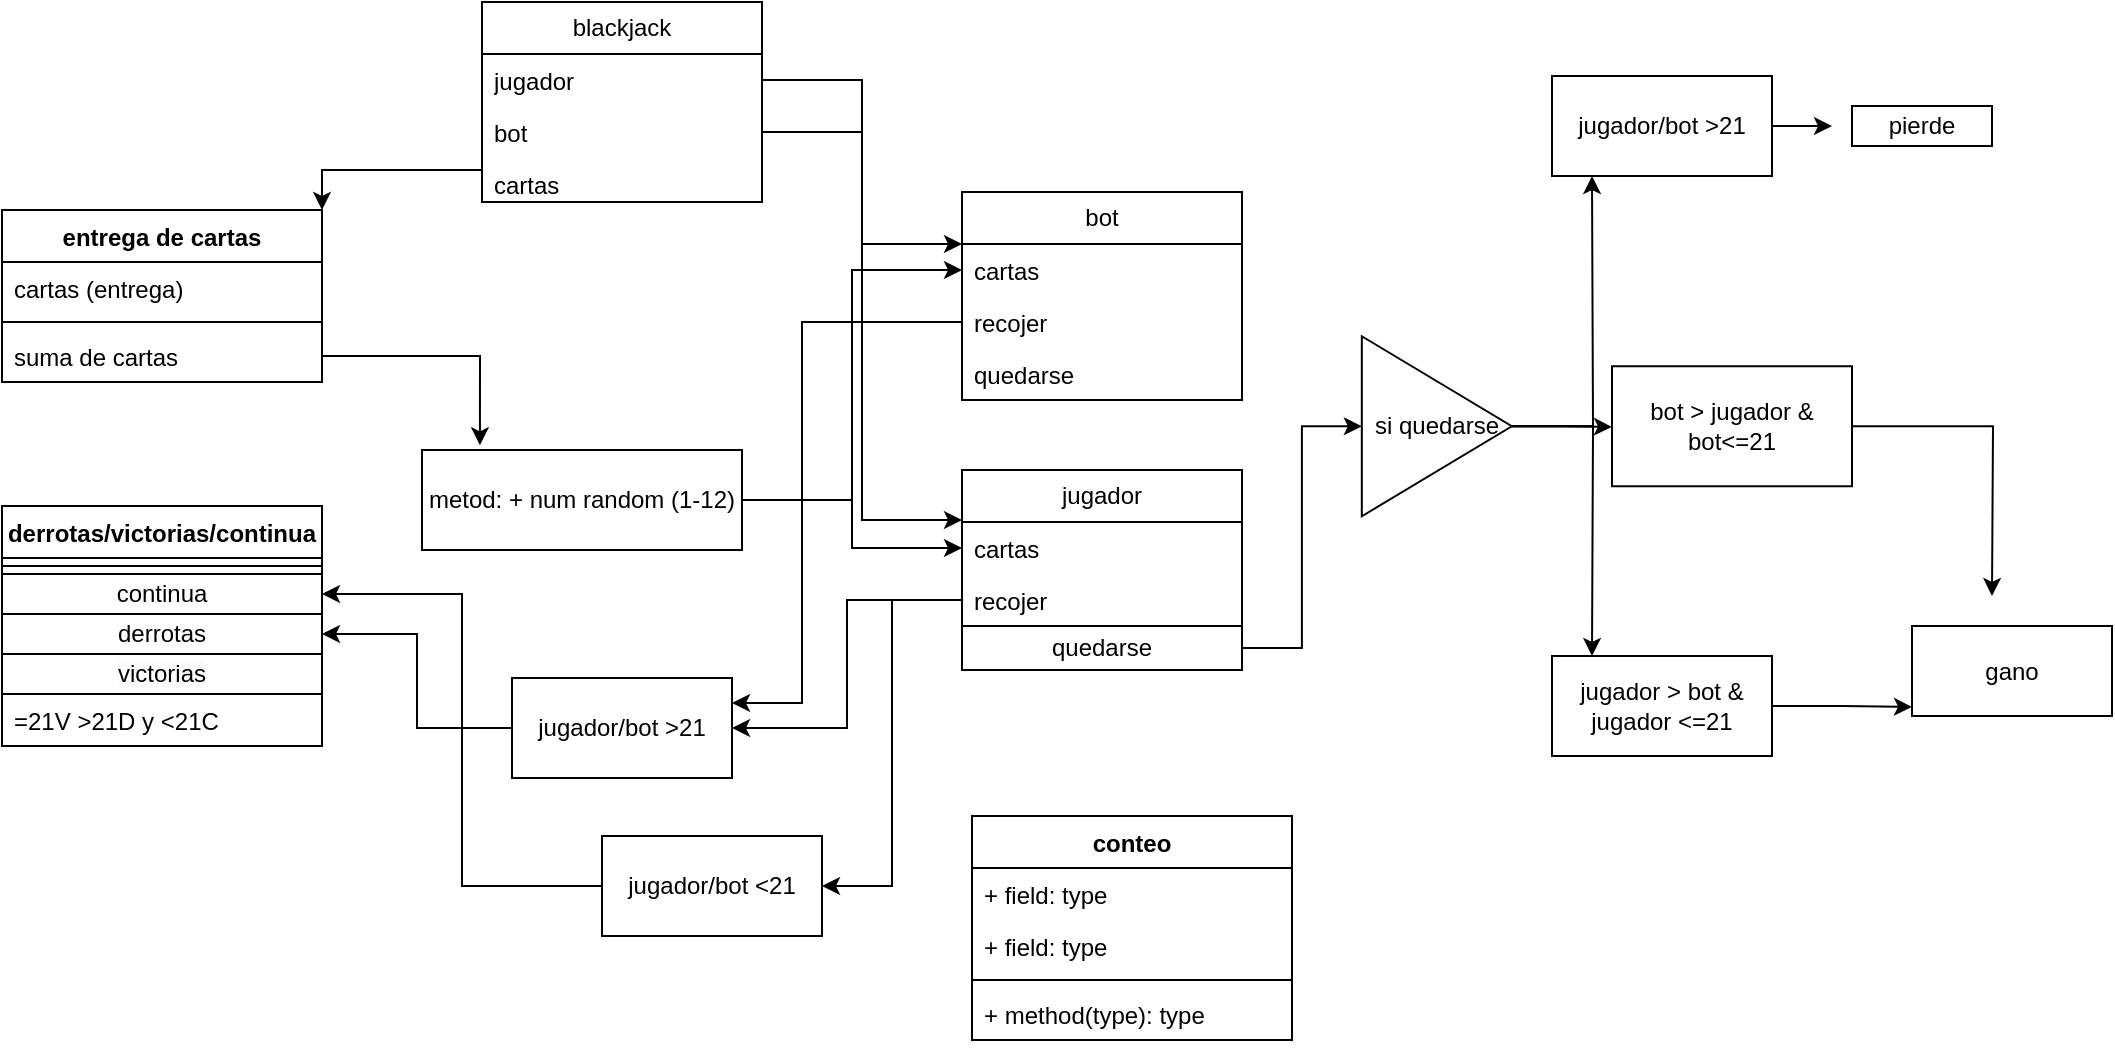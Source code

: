 <mxfile version="26.0.11">
  <diagram name="Página-1" id="XKLeAfTkc1Oo9cokKhsp">
    <mxGraphModel dx="1758" dy="499" grid="1" gridSize="10" guides="1" tooltips="1" connect="1" arrows="1" fold="1" page="1" pageScale="1" pageWidth="827" pageHeight="1169" math="0" shadow="0">
      <root>
        <mxCell id="0" />
        <mxCell id="1" parent="0" />
        <mxCell id="BtGQuGBfDNKT1R61ve6A-17" value="entrega de cartas" style="swimlane;fontStyle=1;align=center;verticalAlign=top;childLayout=stackLayout;horizontal=1;startSize=26;horizontalStack=0;resizeParent=1;resizeParentMax=0;resizeLast=0;collapsible=1;marginBottom=0;whiteSpace=wrap;html=1;" vertex="1" parent="1">
          <mxGeometry x="-305" y="507" width="160" height="86" as="geometry" />
        </mxCell>
        <mxCell id="BtGQuGBfDNKT1R61ve6A-18" value="cartas (entrega)&lt;div&gt;&lt;br&gt;&lt;/div&gt;" style="text;strokeColor=none;fillColor=none;align=left;verticalAlign=top;spacingLeft=4;spacingRight=4;overflow=hidden;rotatable=0;points=[[0,0.5],[1,0.5]];portConstraint=eastwest;whiteSpace=wrap;html=1;" vertex="1" parent="BtGQuGBfDNKT1R61ve6A-17">
          <mxGeometry y="26" width="160" height="26" as="geometry" />
        </mxCell>
        <mxCell id="BtGQuGBfDNKT1R61ve6A-19" value="" style="line;strokeWidth=1;fillColor=none;align=left;verticalAlign=middle;spacingTop=-1;spacingLeft=3;spacingRight=3;rotatable=0;labelPosition=right;points=[];portConstraint=eastwest;strokeColor=inherit;" vertex="1" parent="BtGQuGBfDNKT1R61ve6A-17">
          <mxGeometry y="52" width="160" height="8" as="geometry" />
        </mxCell>
        <mxCell id="BtGQuGBfDNKT1R61ve6A-20" value="suma de cartas" style="text;strokeColor=none;fillColor=none;align=left;verticalAlign=top;spacingLeft=4;spacingRight=4;overflow=hidden;rotatable=0;points=[[0,0.5],[1,0.5]];portConstraint=eastwest;whiteSpace=wrap;html=1;" vertex="1" parent="BtGQuGBfDNKT1R61ve6A-17">
          <mxGeometry y="60" width="160" height="26" as="geometry" />
        </mxCell>
        <mxCell id="BtGQuGBfDNKT1R61ve6A-21" value="bot" style="swimlane;fontStyle=0;childLayout=stackLayout;horizontal=1;startSize=26;fillColor=none;horizontalStack=0;resizeParent=1;resizeParentMax=0;resizeLast=0;collapsible=1;marginBottom=0;whiteSpace=wrap;html=1;" vertex="1" parent="1">
          <mxGeometry x="175" y="498" width="140" height="104" as="geometry" />
        </mxCell>
        <mxCell id="BtGQuGBfDNKT1R61ve6A-22" value="cartas" style="text;strokeColor=none;fillColor=none;align=left;verticalAlign=top;spacingLeft=4;spacingRight=4;overflow=hidden;rotatable=0;points=[[0,0.5],[1,0.5]];portConstraint=eastwest;whiteSpace=wrap;html=1;" vertex="1" parent="BtGQuGBfDNKT1R61ve6A-21">
          <mxGeometry y="26" width="140" height="26" as="geometry" />
        </mxCell>
        <mxCell id="BtGQuGBfDNKT1R61ve6A-23" value="recojer" style="text;strokeColor=none;fillColor=none;align=left;verticalAlign=top;spacingLeft=4;spacingRight=4;overflow=hidden;rotatable=0;points=[[0,0.5],[1,0.5]];portConstraint=eastwest;whiteSpace=wrap;html=1;" vertex="1" parent="BtGQuGBfDNKT1R61ve6A-21">
          <mxGeometry y="52" width="140" height="26" as="geometry" />
        </mxCell>
        <mxCell id="BtGQuGBfDNKT1R61ve6A-24" value="quedarse" style="text;strokeColor=none;fillColor=none;align=left;verticalAlign=top;spacingLeft=4;spacingRight=4;overflow=hidden;rotatable=0;points=[[0,0.5],[1,0.5]];portConstraint=eastwest;whiteSpace=wrap;html=1;" vertex="1" parent="BtGQuGBfDNKT1R61ve6A-21">
          <mxGeometry y="78" width="140" height="26" as="geometry" />
        </mxCell>
        <mxCell id="BtGQuGBfDNKT1R61ve6A-25" value="derrotas/victorias/continua" style="swimlane;fontStyle=1;align=center;verticalAlign=top;childLayout=stackLayout;horizontal=1;startSize=26;horizontalStack=0;resizeParent=1;resizeParentMax=0;resizeLast=0;collapsible=1;marginBottom=0;whiteSpace=wrap;html=1;" vertex="1" parent="1">
          <mxGeometry x="-305" y="655" width="160" height="120" as="geometry" />
        </mxCell>
        <mxCell id="BtGQuGBfDNKT1R61ve6A-27" value="" style="line;strokeWidth=1;fillColor=none;align=left;verticalAlign=middle;spacingTop=-1;spacingLeft=3;spacingRight=3;rotatable=0;labelPosition=right;points=[];portConstraint=eastwest;strokeColor=inherit;" vertex="1" parent="BtGQuGBfDNKT1R61ve6A-25">
          <mxGeometry y="26" width="160" height="8" as="geometry" />
        </mxCell>
        <mxCell id="BtGQuGBfDNKT1R61ve6A-38" value="continua" style="html=1;whiteSpace=wrap;" vertex="1" parent="BtGQuGBfDNKT1R61ve6A-25">
          <mxGeometry y="34" width="160" height="20" as="geometry" />
        </mxCell>
        <mxCell id="BtGQuGBfDNKT1R61ve6A-39" value="derrotas" style="html=1;whiteSpace=wrap;" vertex="1" parent="BtGQuGBfDNKT1R61ve6A-25">
          <mxGeometry y="54" width="160" height="20" as="geometry" />
        </mxCell>
        <mxCell id="BtGQuGBfDNKT1R61ve6A-37" value="&lt;div&gt;&lt;span style=&quot;background-color: light-dark(rgb(251, 251, 251), rgb(21, 21, 21)); color: light-dark(rgb(0, 0, 0), rgb(237, 237, 237)); text-align: left;&quot;&gt;victorias&lt;/span&gt;&lt;/div&gt;" style="html=1;whiteSpace=wrap;" vertex="1" parent="BtGQuGBfDNKT1R61ve6A-25">
          <mxGeometry y="74" width="160" height="20" as="geometry" />
        </mxCell>
        <mxCell id="BtGQuGBfDNKT1R61ve6A-28" value="=21V &amp;gt;21D y &amp;lt;21C" style="text;strokeColor=none;fillColor=none;align=left;verticalAlign=top;spacingLeft=4;spacingRight=4;overflow=hidden;rotatable=0;points=[[0,0.5],[1,0.5]];portConstraint=eastwest;whiteSpace=wrap;html=1;" vertex="1" parent="BtGQuGBfDNKT1R61ve6A-25">
          <mxGeometry y="94" width="160" height="26" as="geometry" />
        </mxCell>
        <mxCell id="BtGQuGBfDNKT1R61ve6A-29" value="jugador" style="swimlane;fontStyle=0;childLayout=stackLayout;horizontal=1;startSize=26;fillColor=none;horizontalStack=0;resizeParent=1;resizeParentMax=0;resizeLast=0;collapsible=1;marginBottom=0;whiteSpace=wrap;html=1;" vertex="1" parent="1">
          <mxGeometry x="175" y="637" width="140" height="100" as="geometry" />
        </mxCell>
        <mxCell id="BtGQuGBfDNKT1R61ve6A-30" value="cartas" style="text;strokeColor=none;fillColor=none;align=left;verticalAlign=top;spacingLeft=4;spacingRight=4;overflow=hidden;rotatable=0;points=[[0,0.5],[1,0.5]];portConstraint=eastwest;whiteSpace=wrap;html=1;" vertex="1" parent="BtGQuGBfDNKT1R61ve6A-29">
          <mxGeometry y="26" width="140" height="26" as="geometry" />
        </mxCell>
        <mxCell id="BtGQuGBfDNKT1R61ve6A-31" value="recojer" style="text;strokeColor=none;fillColor=none;align=left;verticalAlign=top;spacingLeft=4;spacingRight=4;overflow=hidden;rotatable=0;points=[[0,0.5],[1,0.5]];portConstraint=eastwest;whiteSpace=wrap;html=1;" vertex="1" parent="BtGQuGBfDNKT1R61ve6A-29">
          <mxGeometry y="52" width="140" height="26" as="geometry" />
        </mxCell>
        <mxCell id="BtGQuGBfDNKT1R61ve6A-76" value="quedarse" style="html=1;whiteSpace=wrap;" vertex="1" parent="BtGQuGBfDNKT1R61ve6A-29">
          <mxGeometry y="78" width="140" height="22" as="geometry" />
        </mxCell>
        <mxCell id="BtGQuGBfDNKT1R61ve6A-33" value="blackjack" style="swimlane;fontStyle=0;childLayout=stackLayout;horizontal=1;startSize=26;fillColor=none;horizontalStack=0;resizeParent=1;resizeParentMax=0;resizeLast=0;collapsible=1;marginBottom=0;whiteSpace=wrap;html=1;" vertex="1" parent="1">
          <mxGeometry x="-65" y="403" width="140" height="100" as="geometry" />
        </mxCell>
        <mxCell id="BtGQuGBfDNKT1R61ve6A-34" value="jugador" style="text;strokeColor=none;fillColor=none;align=left;verticalAlign=top;spacingLeft=4;spacingRight=4;overflow=hidden;rotatable=0;points=[[0,0.5],[1,0.5]];portConstraint=eastwest;whiteSpace=wrap;html=1;" vertex="1" parent="BtGQuGBfDNKT1R61ve6A-33">
          <mxGeometry y="26" width="140" height="26" as="geometry" />
        </mxCell>
        <mxCell id="BtGQuGBfDNKT1R61ve6A-35" value="bot" style="text;strokeColor=none;fillColor=none;align=left;verticalAlign=top;spacingLeft=4;spacingRight=4;overflow=hidden;rotatable=0;points=[[0,0.5],[1,0.5]];portConstraint=eastwest;whiteSpace=wrap;html=1;" vertex="1" parent="BtGQuGBfDNKT1R61ve6A-33">
          <mxGeometry y="52" width="140" height="26" as="geometry" />
        </mxCell>
        <mxCell id="BtGQuGBfDNKT1R61ve6A-36" value="cartas" style="text;strokeColor=none;fillColor=none;align=left;verticalAlign=top;spacingLeft=4;spacingRight=4;overflow=hidden;rotatable=0;points=[[0,0.5],[1,0.5]];portConstraint=eastwest;whiteSpace=wrap;html=1;" vertex="1" parent="BtGQuGBfDNKT1R61ve6A-33">
          <mxGeometry y="78" width="140" height="22" as="geometry" />
        </mxCell>
        <mxCell id="BtGQuGBfDNKT1R61ve6A-53" style="edgeStyle=orthogonalEdgeStyle;rounded=0;orthogonalLoop=1;jettySize=auto;html=1;exitX=1;exitY=0.5;exitDx=0;exitDy=0;entryX=0;entryY=0.5;entryDx=0;entryDy=0;" edge="1" parent="1" source="BtGQuGBfDNKT1R61ve6A-40" target="BtGQuGBfDNKT1R61ve6A-22">
          <mxGeometry relative="1" as="geometry">
            <mxPoint x="115" y="652.444" as="targetPoint" />
          </mxGeometry>
        </mxCell>
        <mxCell id="BtGQuGBfDNKT1R61ve6A-54" style="edgeStyle=orthogonalEdgeStyle;rounded=0;orthogonalLoop=1;jettySize=auto;html=1;exitX=1;exitY=0.5;exitDx=0;exitDy=0;entryX=0;entryY=0.5;entryDx=0;entryDy=0;" edge="1" parent="1" source="BtGQuGBfDNKT1R61ve6A-40" target="BtGQuGBfDNKT1R61ve6A-30">
          <mxGeometry relative="1" as="geometry">
            <mxPoint x="125" y="652.444" as="targetPoint" />
          </mxGeometry>
        </mxCell>
        <mxCell id="BtGQuGBfDNKT1R61ve6A-40" value="metod: + num random (1-12)" style="html=1;whiteSpace=wrap;" vertex="1" parent="1">
          <mxGeometry x="-95" y="627" width="160" height="50" as="geometry" />
        </mxCell>
        <mxCell id="BtGQuGBfDNKT1R61ve6A-46" style="edgeStyle=orthogonalEdgeStyle;rounded=0;orthogonalLoop=1;jettySize=auto;html=1;exitX=1;exitY=0.5;exitDx=0;exitDy=0;entryX=0;entryY=0.25;entryDx=0;entryDy=0;" edge="1" parent="1" source="BtGQuGBfDNKT1R61ve6A-35" target="BtGQuGBfDNKT1R61ve6A-21">
          <mxGeometry relative="1" as="geometry" />
        </mxCell>
        <mxCell id="BtGQuGBfDNKT1R61ve6A-47" style="edgeStyle=orthogonalEdgeStyle;rounded=0;orthogonalLoop=1;jettySize=auto;html=1;exitX=0;exitY=0.5;exitDx=0;exitDy=0;entryX=1;entryY=0;entryDx=0;entryDy=0;" edge="1" parent="1" source="BtGQuGBfDNKT1R61ve6A-36" target="BtGQuGBfDNKT1R61ve6A-17">
          <mxGeometry relative="1" as="geometry">
            <Array as="points">
              <mxPoint x="-65" y="487" />
              <mxPoint x="-145" y="487" />
            </Array>
          </mxGeometry>
        </mxCell>
        <mxCell id="BtGQuGBfDNKT1R61ve6A-50" style="edgeStyle=orthogonalEdgeStyle;rounded=0;orthogonalLoop=1;jettySize=auto;html=1;exitX=1;exitY=0.5;exitDx=0;exitDy=0;entryX=0.181;entryY=-0.047;entryDx=0;entryDy=0;entryPerimeter=0;" edge="1" parent="1" source="BtGQuGBfDNKT1R61ve6A-20" target="BtGQuGBfDNKT1R61ve6A-40">
          <mxGeometry relative="1" as="geometry" />
        </mxCell>
        <mxCell id="BtGQuGBfDNKT1R61ve6A-57" style="edgeStyle=orthogonalEdgeStyle;rounded=0;orthogonalLoop=1;jettySize=auto;html=1;exitX=0;exitY=0.5;exitDx=0;exitDy=0;entryX=1;entryY=0.5;entryDx=0;entryDy=0;" edge="1" parent="1" source="BtGQuGBfDNKT1R61ve6A-55" target="BtGQuGBfDNKT1R61ve6A-39">
          <mxGeometry relative="1" as="geometry" />
        </mxCell>
        <mxCell id="BtGQuGBfDNKT1R61ve6A-55" value="jugador/bot &amp;gt;21" style="html=1;whiteSpace=wrap;" vertex="1" parent="1">
          <mxGeometry x="-50" y="741" width="110" height="50" as="geometry" />
        </mxCell>
        <mxCell id="BtGQuGBfDNKT1R61ve6A-56" style="edgeStyle=orthogonalEdgeStyle;rounded=0;orthogonalLoop=1;jettySize=auto;html=1;exitX=0;exitY=0.5;exitDx=0;exitDy=0;entryX=1;entryY=0.5;entryDx=0;entryDy=0;" edge="1" parent="1" source="BtGQuGBfDNKT1R61ve6A-31" target="BtGQuGBfDNKT1R61ve6A-55">
          <mxGeometry relative="1" as="geometry" />
        </mxCell>
        <mxCell id="BtGQuGBfDNKT1R61ve6A-58" style="edgeStyle=orthogonalEdgeStyle;rounded=0;orthogonalLoop=1;jettySize=auto;html=1;exitX=0;exitY=0.5;exitDx=0;exitDy=0;entryX=1;entryY=0.25;entryDx=0;entryDy=0;" edge="1" parent="1" source="BtGQuGBfDNKT1R61ve6A-23" target="BtGQuGBfDNKT1R61ve6A-55">
          <mxGeometry relative="1" as="geometry">
            <Array as="points">
              <mxPoint x="95" y="563" />
              <mxPoint x="95" y="754" />
            </Array>
          </mxGeometry>
        </mxCell>
        <mxCell id="BtGQuGBfDNKT1R61ve6A-61" style="edgeStyle=orthogonalEdgeStyle;rounded=0;orthogonalLoop=1;jettySize=auto;html=1;exitX=0;exitY=0.5;exitDx=0;exitDy=0;entryX=1;entryY=0.5;entryDx=0;entryDy=0;" edge="1" parent="1" source="BtGQuGBfDNKT1R61ve6A-59" target="BtGQuGBfDNKT1R61ve6A-38">
          <mxGeometry relative="1" as="geometry" />
        </mxCell>
        <mxCell id="BtGQuGBfDNKT1R61ve6A-59" value="jugador/bot &amp;lt;21" style="html=1;whiteSpace=wrap;" vertex="1" parent="1">
          <mxGeometry x="-5" y="820" width="110" height="50" as="geometry" />
        </mxCell>
        <mxCell id="BtGQuGBfDNKT1R61ve6A-60" style="edgeStyle=orthogonalEdgeStyle;rounded=0;orthogonalLoop=1;jettySize=auto;html=1;exitX=0;exitY=0.5;exitDx=0;exitDy=0;entryX=1;entryY=0.5;entryDx=0;entryDy=0;" edge="1" parent="1" source="BtGQuGBfDNKT1R61ve6A-31" target="BtGQuGBfDNKT1R61ve6A-59">
          <mxGeometry relative="1" as="geometry" />
        </mxCell>
        <mxCell id="BtGQuGBfDNKT1R61ve6A-63" style="edgeStyle=orthogonalEdgeStyle;rounded=0;orthogonalLoop=1;jettySize=auto;html=1;exitX=1;exitY=0.5;exitDx=0;exitDy=0;" edge="1" parent="1" source="BtGQuGBfDNKT1R61ve6A-62">
          <mxGeometry relative="1" as="geometry">
            <mxPoint x="490" y="490" as="targetPoint" />
          </mxGeometry>
        </mxCell>
        <mxCell id="BtGQuGBfDNKT1R61ve6A-64" style="edgeStyle=orthogonalEdgeStyle;rounded=0;orthogonalLoop=1;jettySize=auto;html=1;exitX=1;exitY=0.5;exitDx=0;exitDy=0;" edge="1" parent="1" source="BtGQuGBfDNKT1R61ve6A-62">
          <mxGeometry relative="1" as="geometry">
            <mxPoint x="490" y="730.0" as="targetPoint" />
          </mxGeometry>
        </mxCell>
        <mxCell id="BtGQuGBfDNKT1R61ve6A-69" style="edgeStyle=orthogonalEdgeStyle;rounded=0;orthogonalLoop=1;jettySize=auto;html=1;exitX=1;exitY=0.5;exitDx=0;exitDy=0;" edge="1" parent="1" source="BtGQuGBfDNKT1R61ve6A-62">
          <mxGeometry relative="1" as="geometry">
            <mxPoint x="500" y="615.444" as="targetPoint" />
          </mxGeometry>
        </mxCell>
        <mxCell id="BtGQuGBfDNKT1R61ve6A-62" value="si quedarse" style="triangle;whiteSpace=wrap;html=1;rotation=0;" vertex="1" parent="1">
          <mxGeometry x="374.91" y="570.13" width="75" height="90" as="geometry" />
        </mxCell>
        <mxCell id="BtGQuGBfDNKT1R61ve6A-67" style="edgeStyle=orthogonalEdgeStyle;rounded=0;orthogonalLoop=1;jettySize=auto;html=1;exitX=1;exitY=0.5;exitDx=0;exitDy=0;" edge="1" parent="1" source="BtGQuGBfDNKT1R61ve6A-65">
          <mxGeometry relative="1" as="geometry">
            <mxPoint x="610.0" y="465.444" as="targetPoint" />
          </mxGeometry>
        </mxCell>
        <mxCell id="BtGQuGBfDNKT1R61ve6A-65" value="jugador/bot &amp;gt;21" style="html=1;whiteSpace=wrap;" vertex="1" parent="1">
          <mxGeometry x="470" y="440" width="110" height="50" as="geometry" />
        </mxCell>
        <mxCell id="BtGQuGBfDNKT1R61ve6A-73" style="edgeStyle=orthogonalEdgeStyle;rounded=0;orthogonalLoop=1;jettySize=auto;html=1;exitX=1;exitY=0.5;exitDx=0;exitDy=0;" edge="1" parent="1" source="BtGQuGBfDNKT1R61ve6A-66">
          <mxGeometry relative="1" as="geometry">
            <mxPoint x="650.0" y="755.444" as="targetPoint" />
          </mxGeometry>
        </mxCell>
        <mxCell id="BtGQuGBfDNKT1R61ve6A-66" value="jugador &amp;gt; bot &amp;amp; jugador &amp;lt;=21" style="html=1;whiteSpace=wrap;" vertex="1" parent="1">
          <mxGeometry x="470" y="730" width="110" height="50" as="geometry" />
        </mxCell>
        <mxCell id="BtGQuGBfDNKT1R61ve6A-68" value="pierde" style="rounded=0;whiteSpace=wrap;html=1;" vertex="1" parent="1">
          <mxGeometry x="620" y="455" width="70" height="20" as="geometry" />
        </mxCell>
        <mxCell id="BtGQuGBfDNKT1R61ve6A-72" style="edgeStyle=orthogonalEdgeStyle;rounded=0;orthogonalLoop=1;jettySize=auto;html=1;exitX=1;exitY=0.5;exitDx=0;exitDy=0;" edge="1" parent="1" source="BtGQuGBfDNKT1R61ve6A-70">
          <mxGeometry relative="1" as="geometry">
            <mxPoint x="690.0" y="700.0" as="targetPoint" />
          </mxGeometry>
        </mxCell>
        <mxCell id="BtGQuGBfDNKT1R61ve6A-70" value="bot &amp;gt; jugador &amp;amp;&lt;div&gt;bot&amp;lt;=21&lt;/div&gt;" style="rounded=0;whiteSpace=wrap;html=1;" vertex="1" parent="1">
          <mxGeometry x="500" y="585.13" width="120" height="60" as="geometry" />
        </mxCell>
        <mxCell id="BtGQuGBfDNKT1R61ve6A-74" value="gano" style="rounded=0;whiteSpace=wrap;html=1;" vertex="1" parent="1">
          <mxGeometry x="650" y="715" width="100" height="45" as="geometry" />
        </mxCell>
        <mxCell id="BtGQuGBfDNKT1R61ve6A-75" style="edgeStyle=orthogonalEdgeStyle;rounded=0;orthogonalLoop=1;jettySize=auto;html=1;exitX=1;exitY=0.5;exitDx=0;exitDy=0;entryX=0;entryY=0.25;entryDx=0;entryDy=0;" edge="1" parent="1" source="BtGQuGBfDNKT1R61ve6A-34" target="BtGQuGBfDNKT1R61ve6A-29">
          <mxGeometry relative="1" as="geometry" />
        </mxCell>
        <mxCell id="BtGQuGBfDNKT1R61ve6A-77" style="edgeStyle=orthogonalEdgeStyle;rounded=0;orthogonalLoop=1;jettySize=auto;html=1;exitX=1;exitY=0.5;exitDx=0;exitDy=0;entryX=0;entryY=0.5;entryDx=0;entryDy=0;" edge="1" parent="1" source="BtGQuGBfDNKT1R61ve6A-76" target="BtGQuGBfDNKT1R61ve6A-62">
          <mxGeometry relative="1" as="geometry" />
        </mxCell>
        <mxCell id="BtGQuGBfDNKT1R61ve6A-78" value="conteo" style="swimlane;fontStyle=1;align=center;verticalAlign=top;childLayout=stackLayout;horizontal=1;startSize=26;horizontalStack=0;resizeParent=1;resizeParentMax=0;resizeLast=0;collapsible=1;marginBottom=0;whiteSpace=wrap;html=1;" vertex="1" parent="1">
          <mxGeometry x="180" y="810" width="160" height="112" as="geometry" />
        </mxCell>
        <mxCell id="BtGQuGBfDNKT1R61ve6A-79" value="+ field: type" style="text;strokeColor=none;fillColor=none;align=left;verticalAlign=top;spacingLeft=4;spacingRight=4;overflow=hidden;rotatable=0;points=[[0,0.5],[1,0.5]];portConstraint=eastwest;whiteSpace=wrap;html=1;" vertex="1" parent="BtGQuGBfDNKT1R61ve6A-78">
          <mxGeometry y="26" width="160" height="26" as="geometry" />
        </mxCell>
        <mxCell id="BtGQuGBfDNKT1R61ve6A-82" value="+ field: type" style="text;strokeColor=none;fillColor=none;align=left;verticalAlign=top;spacingLeft=4;spacingRight=4;overflow=hidden;rotatable=0;points=[[0,0.5],[1,0.5]];portConstraint=eastwest;whiteSpace=wrap;html=1;" vertex="1" parent="BtGQuGBfDNKT1R61ve6A-78">
          <mxGeometry y="52" width="160" height="26" as="geometry" />
        </mxCell>
        <mxCell id="BtGQuGBfDNKT1R61ve6A-80" value="" style="line;strokeWidth=1;fillColor=none;align=left;verticalAlign=middle;spacingTop=-1;spacingLeft=3;spacingRight=3;rotatable=0;labelPosition=right;points=[];portConstraint=eastwest;strokeColor=inherit;" vertex="1" parent="BtGQuGBfDNKT1R61ve6A-78">
          <mxGeometry y="78" width="160" height="8" as="geometry" />
        </mxCell>
        <mxCell id="BtGQuGBfDNKT1R61ve6A-81" value="+ method(type): type" style="text;strokeColor=none;fillColor=none;align=left;verticalAlign=top;spacingLeft=4;spacingRight=4;overflow=hidden;rotatable=0;points=[[0,0.5],[1,0.5]];portConstraint=eastwest;whiteSpace=wrap;html=1;" vertex="1" parent="BtGQuGBfDNKT1R61ve6A-78">
          <mxGeometry y="86" width="160" height="26" as="geometry" />
        </mxCell>
      </root>
    </mxGraphModel>
  </diagram>
</mxfile>
